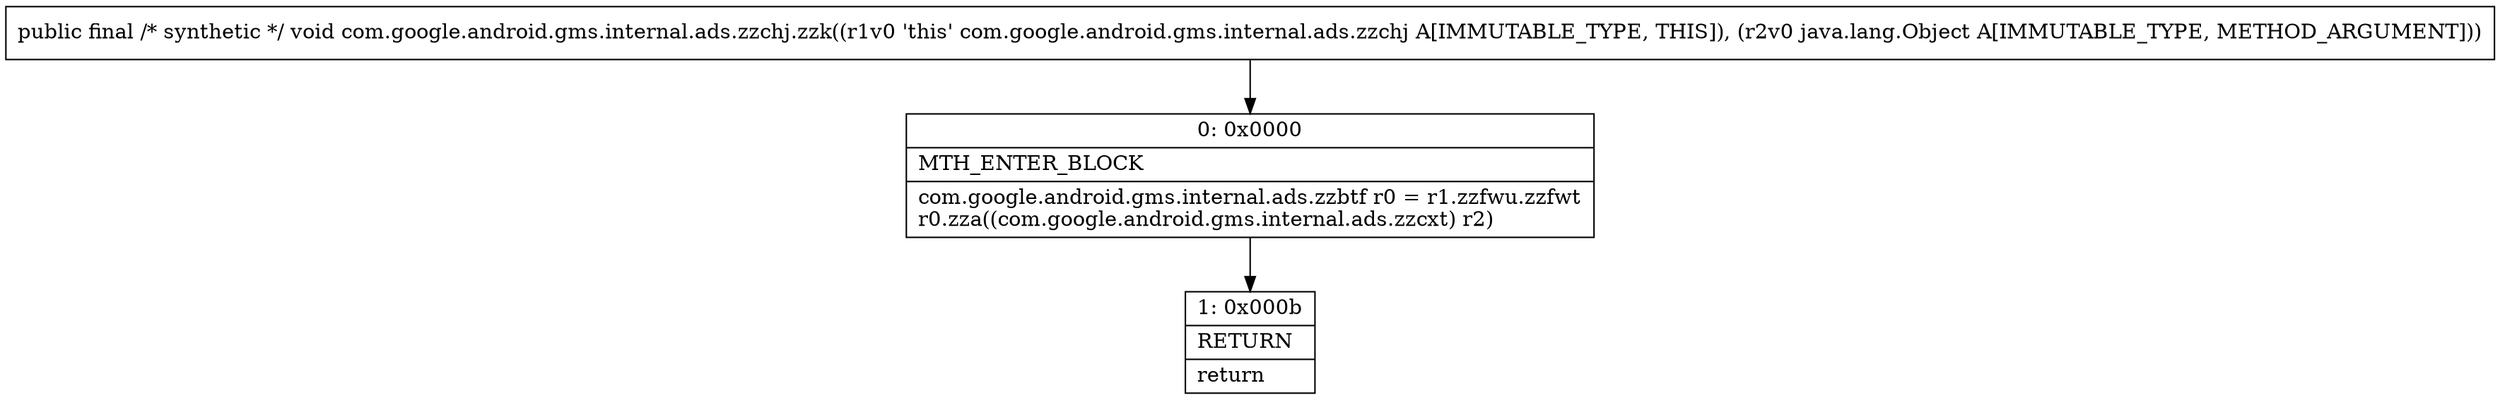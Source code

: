 digraph "CFG forcom.google.android.gms.internal.ads.zzchj.zzk(Ljava\/lang\/Object;)V" {
Node_0 [shape=record,label="{0\:\ 0x0000|MTH_ENTER_BLOCK\l|com.google.android.gms.internal.ads.zzbtf r0 = r1.zzfwu.zzfwt\lr0.zza((com.google.android.gms.internal.ads.zzcxt) r2)\l}"];
Node_1 [shape=record,label="{1\:\ 0x000b|RETURN\l|return\l}"];
MethodNode[shape=record,label="{public final \/* synthetic *\/ void com.google.android.gms.internal.ads.zzchj.zzk((r1v0 'this' com.google.android.gms.internal.ads.zzchj A[IMMUTABLE_TYPE, THIS]), (r2v0 java.lang.Object A[IMMUTABLE_TYPE, METHOD_ARGUMENT])) }"];
MethodNode -> Node_0;
Node_0 -> Node_1;
}

